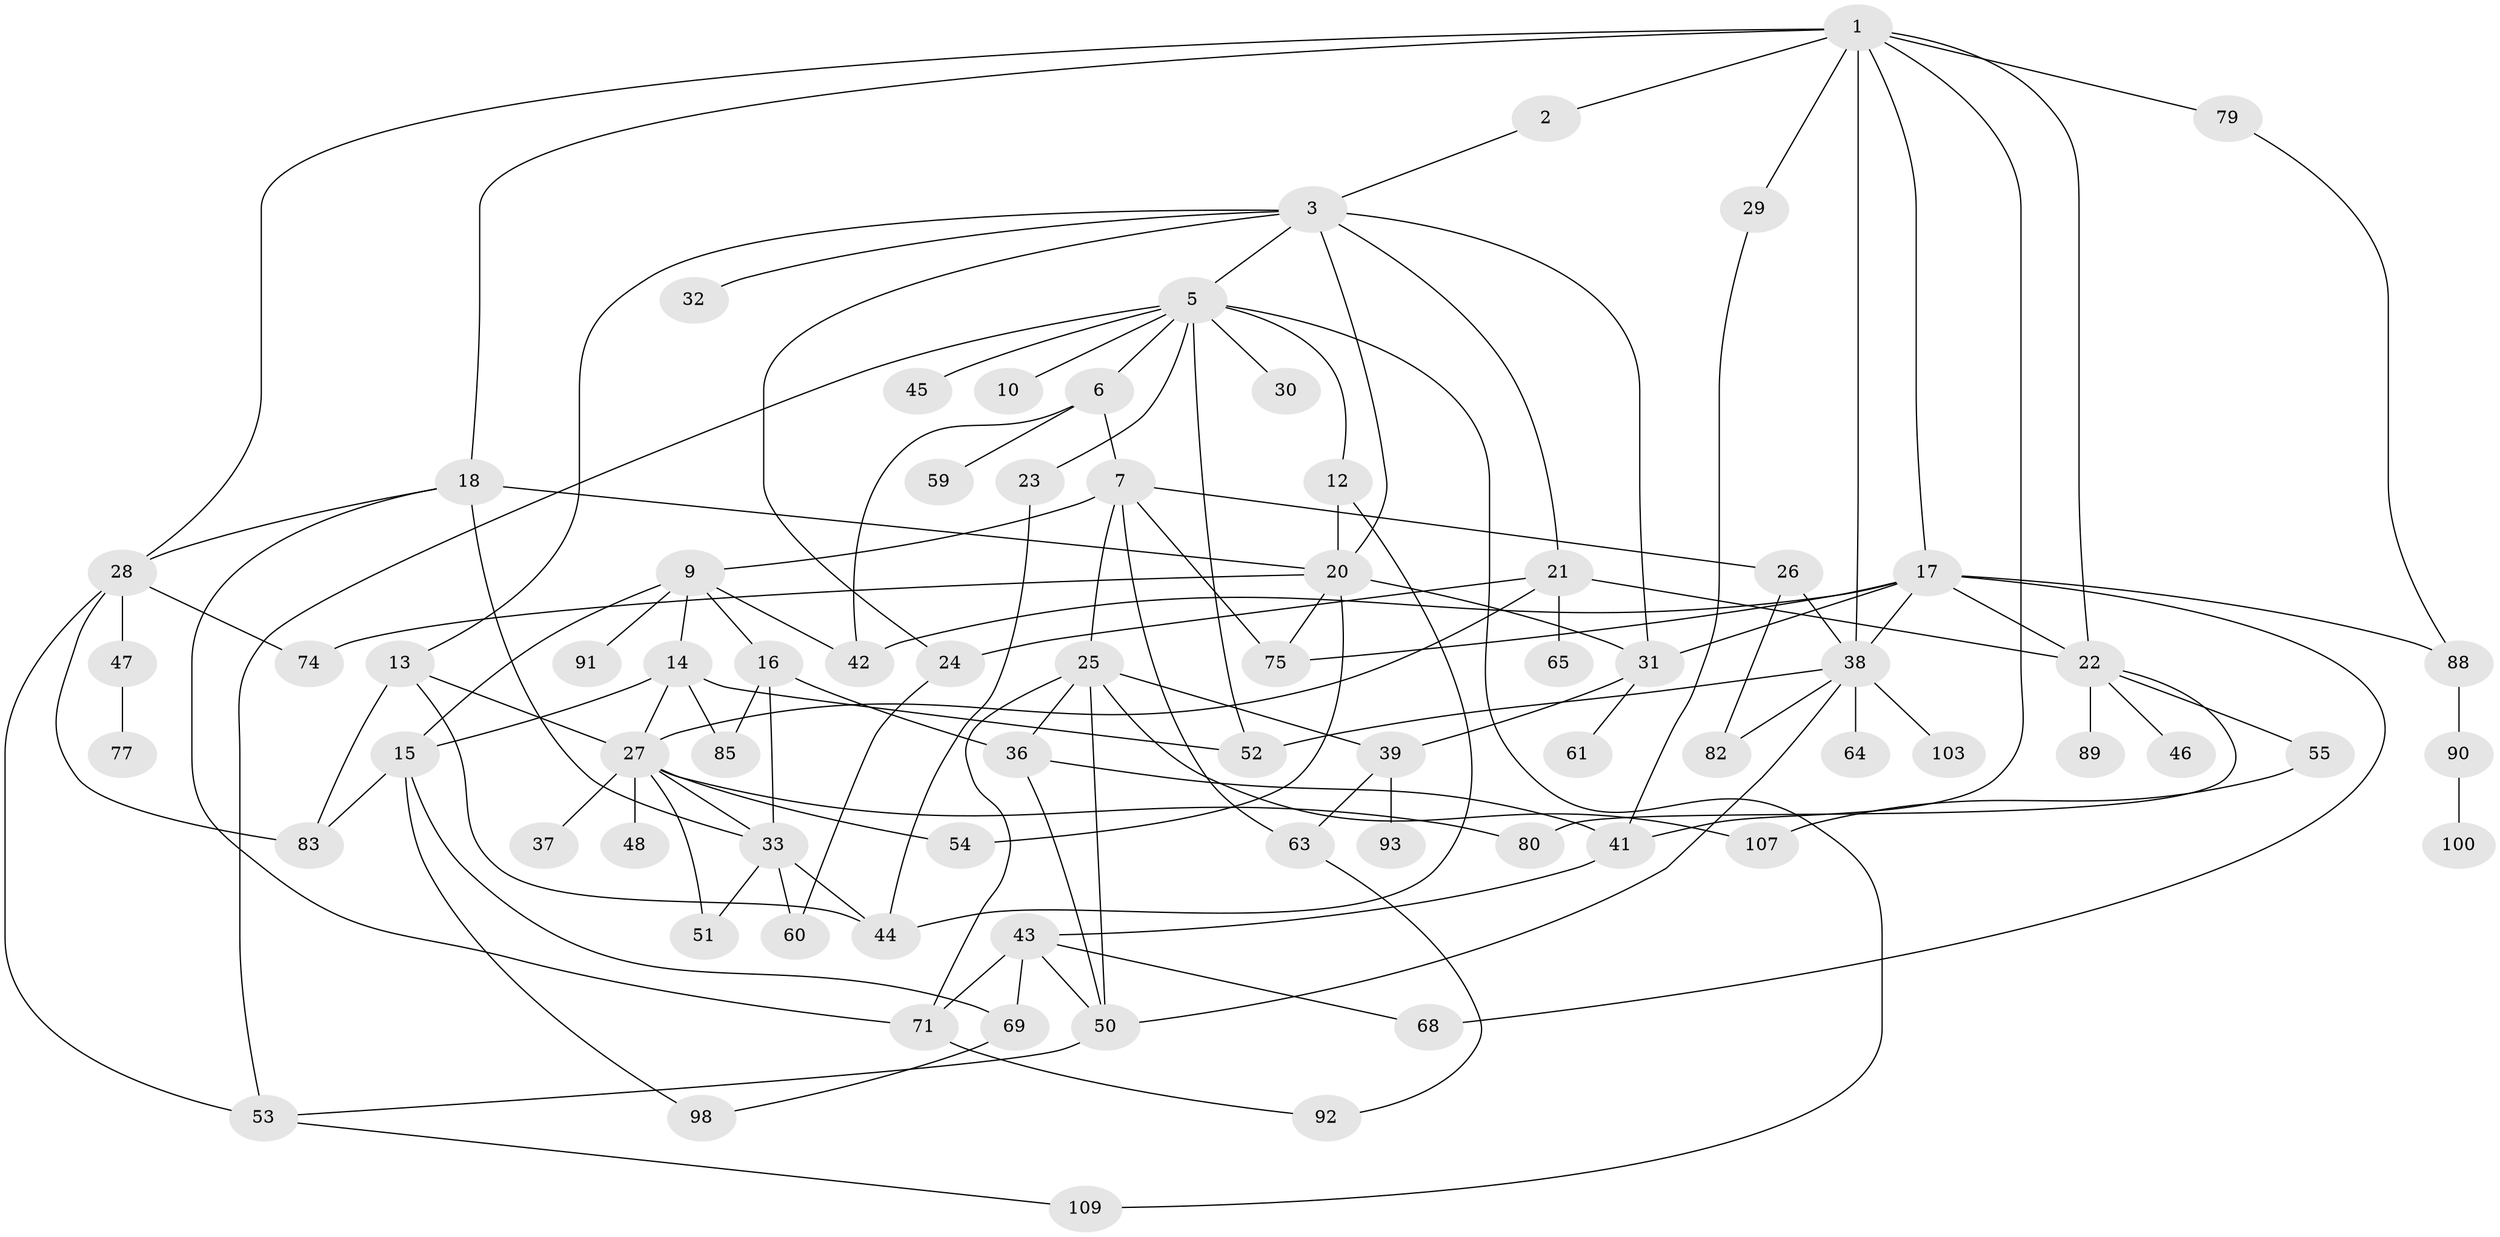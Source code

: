 // original degree distribution, {5: 0.08256880733944955, 2: 0.29357798165137616, 4: 0.1743119266055046, 6: 0.09174311926605505, 7: 0.01834862385321101, 1: 0.21100917431192662, 3: 0.12844036697247707}
// Generated by graph-tools (version 1.1) at 2025/10/02/27/25 16:10:54]
// undirected, 75 vertices, 126 edges
graph export_dot {
graph [start="1"]
  node [color=gray90,style=filled];
  1 [super="+11"];
  2;
  3 [super="+4"];
  5 [super="+8"];
  6;
  7 [super="+35"];
  9 [super="+66"];
  10;
  12;
  13 [super="+108"];
  14 [super="+19"];
  15 [super="+78"];
  16 [super="+95"];
  17 [super="+40"];
  18 [super="+58"];
  20 [super="+56"];
  21;
  22 [super="+34"];
  23;
  24;
  25 [super="+86"];
  26;
  27 [super="+87"];
  28 [super="+70"];
  29 [super="+105"];
  30;
  31 [super="+104"];
  32;
  33 [super="+62"];
  36 [super="+99"];
  37 [super="+84"];
  38 [super="+67"];
  39;
  41;
  42 [super="+76"];
  43 [super="+49"];
  44 [super="+72"];
  45;
  46;
  47;
  48;
  50 [super="+97"];
  51;
  52 [super="+96"];
  53 [super="+94"];
  54 [super="+57"];
  55;
  59;
  60;
  61;
  63;
  64;
  65;
  68 [super="+73"];
  69 [super="+81"];
  71;
  74 [super="+101"];
  75;
  77;
  79;
  80;
  82 [super="+102"];
  83;
  85;
  88;
  89;
  90 [super="+106"];
  91;
  92;
  93;
  98;
  100;
  103;
  107;
  109;
  1 -- 2;
  1 -- 17;
  1 -- 18;
  1 -- 41;
  1 -- 38;
  1 -- 22;
  1 -- 28;
  1 -- 29;
  1 -- 79;
  2 -- 3;
  3 -- 13;
  3 -- 32;
  3 -- 20;
  3 -- 5;
  3 -- 21;
  3 -- 24;
  3 -- 31;
  5 -- 6;
  5 -- 12;
  5 -- 23;
  5 -- 30;
  5 -- 45;
  5 -- 52;
  5 -- 10;
  5 -- 109;
  5 -- 53;
  6 -- 7;
  6 -- 59;
  6 -- 42;
  7 -- 9;
  7 -- 25;
  7 -- 26;
  7 -- 63;
  7 -- 75;
  9 -- 14 [weight=2];
  9 -- 16;
  9 -- 42 [weight=2];
  9 -- 91;
  9 -- 15;
  12 -- 20;
  12 -- 44;
  13 -- 83;
  13 -- 44;
  13 -- 27;
  14 -- 15;
  14 -- 85;
  14 -- 52;
  14 -- 27;
  15 -- 98;
  15 -- 83;
  15 -- 69;
  16 -- 36;
  16 -- 85;
  16 -- 33;
  17 -- 22;
  17 -- 88;
  17 -- 42;
  17 -- 75;
  17 -- 68;
  17 -- 38;
  17 -- 31;
  18 -- 33;
  18 -- 20;
  18 -- 28;
  18 -- 71;
  20 -- 31;
  20 -- 54;
  20 -- 75;
  20 -- 74;
  21 -- 24;
  21 -- 27;
  21 -- 65;
  21 -- 22;
  22 -- 46;
  22 -- 80;
  22 -- 89;
  22 -- 55;
  23 -- 44;
  24 -- 60;
  25 -- 50;
  25 -- 107;
  25 -- 36;
  25 -- 71;
  25 -- 39;
  26 -- 38;
  26 -- 82;
  27 -- 33;
  27 -- 37;
  27 -- 48;
  27 -- 51;
  27 -- 80;
  27 -- 54;
  28 -- 47;
  28 -- 53;
  28 -- 74;
  28 -- 83;
  29 -- 41;
  31 -- 39;
  31 -- 61;
  33 -- 44;
  33 -- 60;
  33 -- 51;
  36 -- 50;
  36 -- 41;
  38 -- 64;
  38 -- 103;
  38 -- 82;
  38 -- 50;
  38 -- 52;
  39 -- 63;
  39 -- 93;
  41 -- 43;
  43 -- 69;
  43 -- 71;
  43 -- 50;
  43 -- 68;
  47 -- 77;
  50 -- 53;
  53 -- 109;
  55 -- 107;
  63 -- 92;
  69 -- 98;
  71 -- 92;
  79 -- 88;
  88 -- 90;
  90 -- 100;
}
